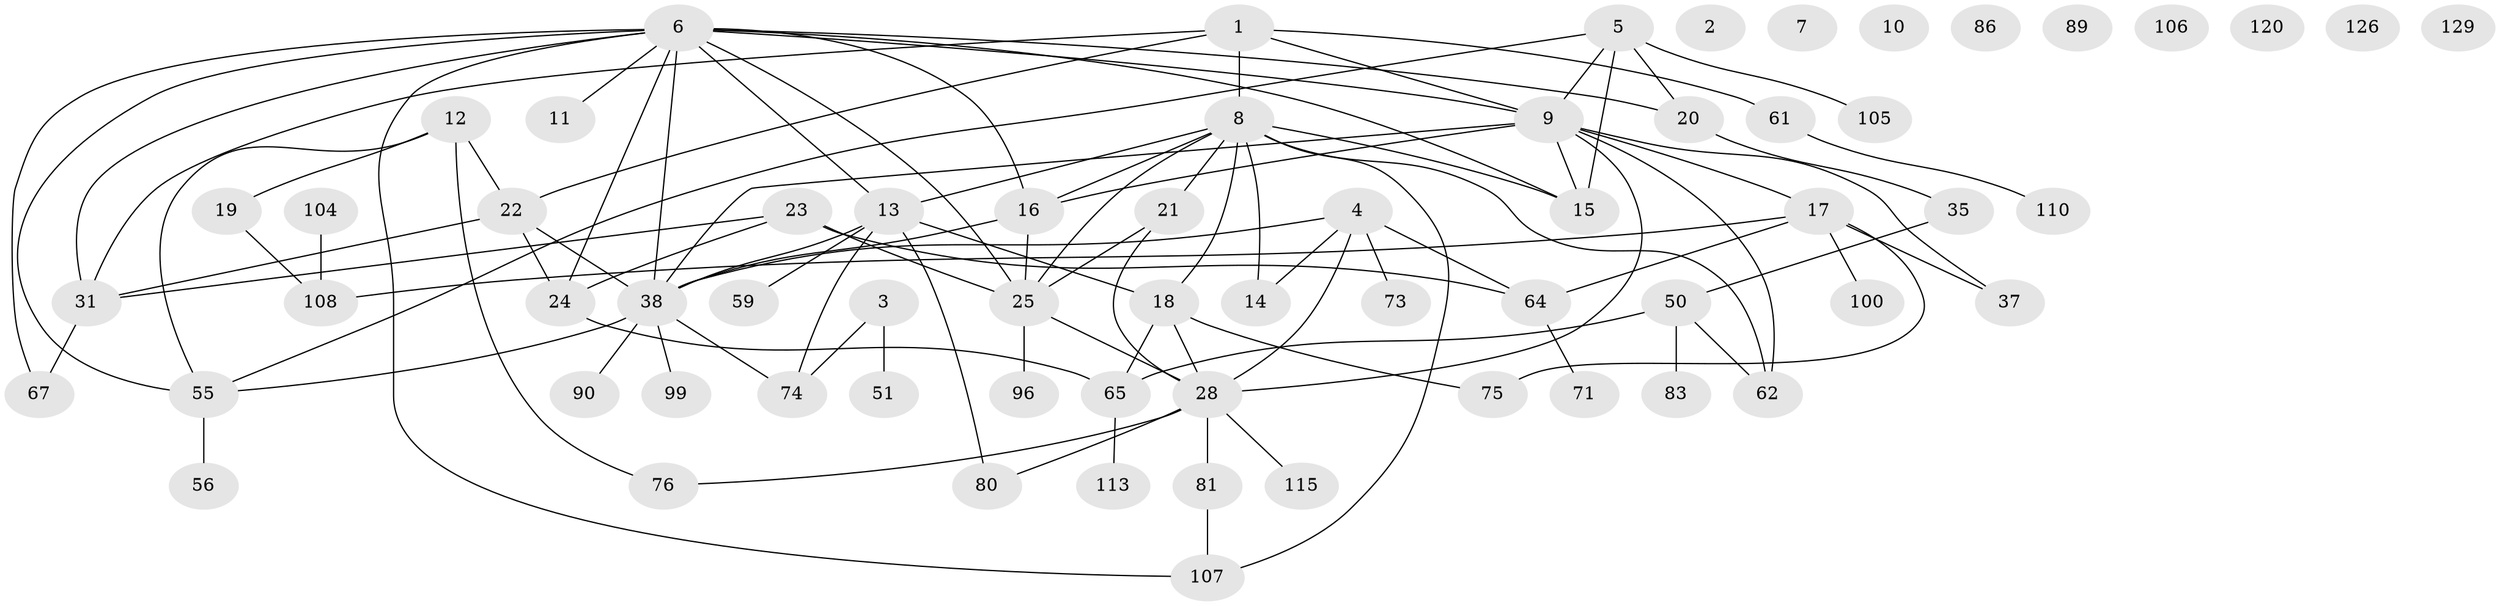 // original degree distribution, {1: 0.22137404580152673, 0: 0.06870229007633588, 2: 0.2595419847328244, 3: 0.183206106870229, 7: 0.015267175572519083, 5: 0.06870229007633588, 4: 0.1297709923664122, 8: 0.015267175572519083, 6: 0.03816793893129771}
// Generated by graph-tools (version 1.1) at 2025/12/03/09/25 04:12:54]
// undirected, 65 vertices, 98 edges
graph export_dot {
graph [start="1"]
  node [color=gray90,style=filled];
  1 [super="+70"];
  2;
  3 [super="+101"];
  4 [super="+47"];
  5 [super="+26+32"];
  6 [super="+29+68+88+53"];
  7;
  8 [super="+103+57+66"];
  9 [super="+124+27"];
  10;
  11;
  12 [super="+30+78"];
  13 [super="+119+40+41"];
  14 [super="+93"];
  15 [super="+52"];
  16 [super="+46"];
  17 [super="+34"];
  18 [super="+111+58+33+95"];
  19;
  20 [super="+123+92"];
  21 [super="+87"];
  22 [super="+36+84+44"];
  23 [super="+109"];
  24 [super="+82+69"];
  25 [super="+94"];
  28 [super="+42+45"];
  31 [super="+63"];
  35 [super="+60"];
  37;
  38 [super="+43+54+112+122"];
  50 [super="+91"];
  51;
  55;
  56;
  59;
  61 [super="+127+118"];
  62 [super="+79"];
  64;
  65 [super="+85"];
  67;
  71;
  73;
  74;
  75;
  76;
  80;
  81;
  83 [super="+97"];
  86;
  89;
  90;
  96 [super="+98"];
  99;
  100;
  104;
  105;
  106;
  107;
  108 [super="+116"];
  110;
  113;
  115;
  120;
  126;
  129;
  1 -- 22;
  1 -- 8 [weight=2];
  1 -- 9;
  1 -- 61;
  1 -- 31;
  3 -- 51;
  3 -- 74;
  4 -- 73;
  4 -- 64;
  4 -- 14;
  4 -- 38;
  4 -- 28;
  5 -- 9;
  5 -- 20;
  5 -- 55;
  5 -- 105;
  5 -- 15;
  6 -- 25;
  6 -- 20;
  6 -- 107;
  6 -- 31;
  6 -- 67;
  6 -- 11;
  6 -- 13;
  6 -- 55;
  6 -- 9;
  6 -- 38 [weight=2];
  6 -- 16;
  6 -- 15;
  6 -- 24;
  8 -- 13 [weight=2];
  8 -- 107;
  8 -- 14;
  8 -- 18 [weight=2];
  8 -- 25;
  8 -- 62 [weight=2];
  8 -- 16;
  8 -- 15;
  8 -- 21;
  9 -- 37;
  9 -- 17;
  9 -- 62;
  9 -- 38;
  9 -- 28;
  9 -- 16;
  9 -- 15 [weight=2];
  12 -- 55;
  12 -- 19;
  12 -- 22;
  12 -- 76;
  13 -- 59;
  13 -- 80;
  13 -- 18;
  13 -- 38;
  13 -- 74;
  16 -- 38;
  16 -- 25;
  17 -- 64;
  17 -- 108;
  17 -- 75;
  17 -- 100;
  17 -- 37;
  18 -- 75;
  18 -- 65;
  18 -- 28;
  19 -- 108;
  20 -- 35;
  21 -- 28;
  21 -- 25;
  22 -- 31;
  22 -- 24;
  22 -- 38;
  23 -- 64;
  23 -- 24;
  23 -- 25;
  23 -- 31;
  24 -- 65;
  25 -- 96;
  25 -- 28;
  28 -- 80;
  28 -- 81;
  28 -- 115;
  28 -- 76;
  31 -- 67;
  35 -- 50;
  38 -- 74;
  38 -- 99;
  38 -- 55;
  38 -- 90;
  50 -- 83;
  50 -- 62;
  50 -- 65;
  55 -- 56;
  61 -- 110;
  64 -- 71;
  65 -- 113;
  81 -- 107;
  104 -- 108;
}
